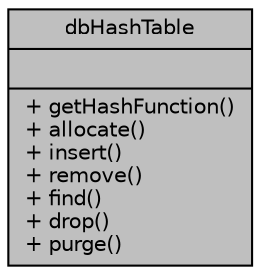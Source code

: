 digraph "dbHashTable"
{
 // INTERACTIVE_SVG=YES
 // LATEX_PDF_SIZE
  edge [fontname="Helvetica",fontsize="10",labelfontname="Helvetica",labelfontsize="10"];
  node [fontname="Helvetica",fontsize="10",shape=record];
  Node1 [label="{dbHashTable\n||+ getHashFunction()\l+ allocate()\l+ insert()\l+ remove()\l+ find()\l+ drop()\l+ purge()\l}",height=0.2,width=0.4,color="black", fillcolor="grey75", style="filled", fontcolor="black",tooltip=" "];
}
